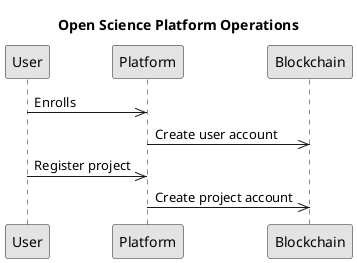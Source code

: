 @startuml

skinparam monochrome true

title Open Science Platform Operations

participant User as "User"
participant Platform as "Platform"
participant Blockchain as "Blockchain"

User ->> Platform: Enrolls
Platform ->> Blockchain: Create user account
User ->> Platform: Register project
Platform ->> Blockchain: Create project account


@enduml

